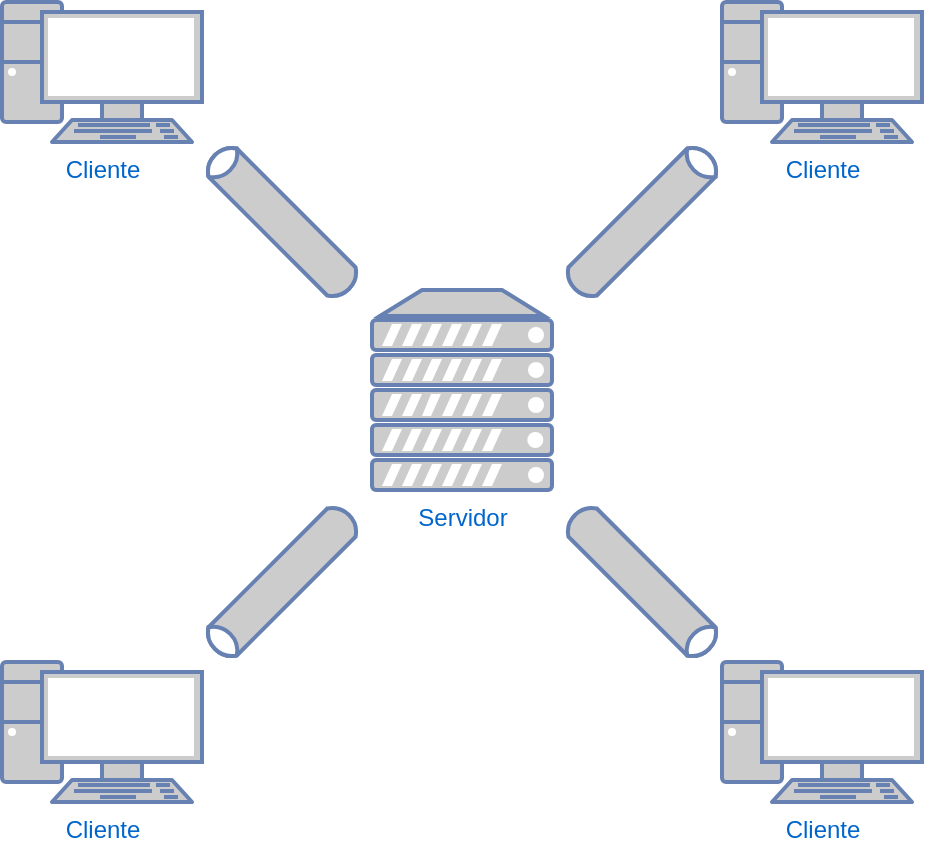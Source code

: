 <mxfile version="24.4.0" type="device" pages="4">
  <diagram name="Cliente-Servidor" id="bl3GloFAKHlugkBXQMrW">
    <mxGraphModel dx="1434" dy="854" grid="1" gridSize="10" guides="1" tooltips="1" connect="1" arrows="1" fold="1" page="1" pageScale="1" pageWidth="1169" pageHeight="827" background="none" math="0" shadow="0">
      <root>
        <mxCell id="WLNI45FsDhCm8l0HEajY-0" />
        <mxCell id="WLNI45FsDhCm8l0HEajY-1" parent="WLNI45FsDhCm8l0HEajY-0" />
        <mxCell id="WLNI45FsDhCm8l0HEajY-2" value="Servidor" style="fontColor=#0066CC;verticalAlign=top;verticalLabelPosition=bottom;labelPosition=center;align=center;html=1;outlineConnect=0;fillColor=#CCCCCC;strokeColor=#6881B3;gradientColor=none;gradientDirection=north;strokeWidth=2;shape=mxgraph.networks.server;" parent="WLNI45FsDhCm8l0HEajY-1" vertex="1">
          <mxGeometry x="535" y="314" width="90" height="100" as="geometry" />
        </mxCell>
        <mxCell id="WLNI45FsDhCm8l0HEajY-3" value="Cliente" style="fontColor=#0066CC;verticalAlign=top;verticalLabelPosition=bottom;labelPosition=center;align=center;html=1;outlineConnect=0;fillColor=#CCCCCC;strokeColor=#6881B3;gradientColor=none;gradientDirection=north;strokeWidth=2;shape=mxgraph.networks.pc;" parent="WLNI45FsDhCm8l0HEajY-1" vertex="1">
          <mxGeometry x="710" y="170" width="100" height="70" as="geometry" />
        </mxCell>
        <mxCell id="WLNI45FsDhCm8l0HEajY-4" value="Cliente" style="fontColor=#0066CC;verticalAlign=top;verticalLabelPosition=bottom;labelPosition=center;align=center;html=1;outlineConnect=0;fillColor=#CCCCCC;strokeColor=#6881B3;gradientColor=none;gradientDirection=north;strokeWidth=2;shape=mxgraph.networks.pc;" parent="WLNI45FsDhCm8l0HEajY-1" vertex="1">
          <mxGeometry x="350" y="170" width="100" height="70" as="geometry" />
        </mxCell>
        <mxCell id="WLNI45FsDhCm8l0HEajY-5" value="Cliente" style="fontColor=#0066CC;verticalAlign=top;verticalLabelPosition=bottom;labelPosition=center;align=center;html=1;outlineConnect=0;fillColor=#CCCCCC;strokeColor=#6881B3;gradientColor=none;gradientDirection=north;strokeWidth=2;shape=mxgraph.networks.pc;" parent="WLNI45FsDhCm8l0HEajY-1" vertex="1">
          <mxGeometry x="710" y="500" width="100" height="70" as="geometry" />
        </mxCell>
        <mxCell id="WLNI45FsDhCm8l0HEajY-6" value="Cliente" style="fontColor=#0066CC;verticalAlign=top;verticalLabelPosition=bottom;labelPosition=center;align=center;html=1;outlineConnect=0;fillColor=#CCCCCC;strokeColor=#6881B3;gradientColor=none;gradientDirection=north;strokeWidth=2;shape=mxgraph.networks.pc;" parent="WLNI45FsDhCm8l0HEajY-1" vertex="1">
          <mxGeometry x="350" y="500" width="100" height="70" as="geometry" />
        </mxCell>
        <mxCell id="IdTYH2fbLtj5Sg8_KFui-4" value="" style="html=1;outlineConnect=0;fillColor=#CCCCCC;strokeColor=#6881B3;gradientColor=none;gradientDirection=north;strokeWidth=2;shape=mxgraph.networks.bus;gradientColor=none;gradientDirection=north;fontColor=#ffffff;perimeter=backbonePerimeter;backboneSize=20;rotation=45;" parent="WLNI45FsDhCm8l0HEajY-1" vertex="1">
          <mxGeometry x="620" y="450" width="100" height="20" as="geometry" />
        </mxCell>
        <mxCell id="IdTYH2fbLtj5Sg8_KFui-9" value="" style="html=1;outlineConnect=0;fillColor=#CCCCCC;strokeColor=#6881B3;gradientColor=none;gradientDirection=north;strokeWidth=2;shape=mxgraph.networks.bus;gradientColor=none;gradientDirection=north;fontColor=#ffffff;perimeter=backbonePerimeter;backboneSize=20;rotation=-135;" parent="WLNI45FsDhCm8l0HEajY-1" vertex="1">
          <mxGeometry x="440" y="270" width="100" height="20" as="geometry" />
        </mxCell>
        <mxCell id="IdTYH2fbLtj5Sg8_KFui-10" value="" style="html=1;outlineConnect=0;fillColor=#CCCCCC;strokeColor=#6881B3;gradientColor=none;gradientDirection=north;strokeWidth=2;shape=mxgraph.networks.bus;gradientColor=none;gradientDirection=north;fontColor=#ffffff;perimeter=backbonePerimeter;backboneSize=20;rotation=-225;" parent="WLNI45FsDhCm8l0HEajY-1" vertex="1">
          <mxGeometry x="440" y="450" width="100" height="20" as="geometry" />
        </mxCell>
        <mxCell id="IdTYH2fbLtj5Sg8_KFui-11" value="" style="html=1;outlineConnect=0;fillColor=#CCCCCC;strokeColor=#6881B3;gradientColor=none;gradientDirection=north;strokeWidth=2;shape=mxgraph.networks.bus;gradientColor=none;gradientDirection=north;fontColor=#ffffff;perimeter=backbonePerimeter;backboneSize=20;rotation=-45;" parent="WLNI45FsDhCm8l0HEajY-1" vertex="1">
          <mxGeometry x="620" y="270" width="100" height="20" as="geometry" />
        </mxCell>
      </root>
    </mxGraphModel>
  </diagram>
  <diagram name="Cliente-Anfitrión" id="1joSGV5UONj89_bOSAYY">
    <mxGraphModel dx="1434" dy="854" grid="1" gridSize="10" guides="1" tooltips="1" connect="1" arrows="1" fold="1" page="1" pageScale="1" pageWidth="1169" pageHeight="827" background="none" math="0" shadow="0">
      <root>
        <mxCell id="afIfJ1lj1TSYqqRZopNf-0" />
        <mxCell id="afIfJ1lj1TSYqqRZopNf-1" parent="afIfJ1lj1TSYqqRZopNf-0" />
        <mxCell id="afIfJ1lj1TSYqqRZopNf-3" value="Cliente" style="fontColor=#0066CC;verticalAlign=top;verticalLabelPosition=bottom;labelPosition=center;align=center;html=1;outlineConnect=0;fillColor=#CCCCCC;strokeColor=#6881B3;gradientColor=none;gradientDirection=north;strokeWidth=2;shape=mxgraph.networks.pc;" vertex="1" parent="afIfJ1lj1TSYqqRZopNf-1">
          <mxGeometry x="710" y="170" width="100" height="70" as="geometry" />
        </mxCell>
        <mxCell id="afIfJ1lj1TSYqqRZopNf-4" value="Cliente" style="fontColor=#0066CC;verticalAlign=top;verticalLabelPosition=bottom;labelPosition=center;align=center;html=1;outlineConnect=0;fillColor=#CCCCCC;strokeColor=#6881B3;gradientColor=none;gradientDirection=north;strokeWidth=2;shape=mxgraph.networks.pc;" vertex="1" parent="afIfJ1lj1TSYqqRZopNf-1">
          <mxGeometry x="350" y="170" width="100" height="70" as="geometry" />
        </mxCell>
        <mxCell id="afIfJ1lj1TSYqqRZopNf-5" value="Cliente" style="fontColor=#0066CC;verticalAlign=top;verticalLabelPosition=bottom;labelPosition=center;align=center;html=1;outlineConnect=0;fillColor=#CCCCCC;strokeColor=#6881B3;gradientColor=none;gradientDirection=north;strokeWidth=2;shape=mxgraph.networks.pc;" vertex="1" parent="afIfJ1lj1TSYqqRZopNf-1">
          <mxGeometry x="710" y="500" width="100" height="70" as="geometry" />
        </mxCell>
        <mxCell id="afIfJ1lj1TSYqqRZopNf-6" value="Cliente" style="fontColor=#0066CC;verticalAlign=top;verticalLabelPosition=bottom;labelPosition=center;align=center;html=1;outlineConnect=0;fillColor=#CCCCCC;strokeColor=#6881B3;gradientColor=none;gradientDirection=north;strokeWidth=2;shape=mxgraph.networks.pc;" vertex="1" parent="afIfJ1lj1TSYqqRZopNf-1">
          <mxGeometry x="350" y="500" width="100" height="70" as="geometry" />
        </mxCell>
        <mxCell id="afIfJ1lj1TSYqqRZopNf-7" value="" style="html=1;outlineConnect=0;fillColor=#CCCCCC;strokeColor=#6881B3;gradientColor=none;gradientDirection=north;strokeWidth=2;shape=mxgraph.networks.bus;gradientColor=none;gradientDirection=north;fontColor=#ffffff;perimeter=backbonePerimeter;backboneSize=20;rotation=45;" vertex="1" parent="afIfJ1lj1TSYqqRZopNf-1">
          <mxGeometry x="620" y="450" width="100" height="20" as="geometry" />
        </mxCell>
        <mxCell id="afIfJ1lj1TSYqqRZopNf-8" value="" style="html=1;outlineConnect=0;fillColor=#CCCCCC;strokeColor=#6881B3;gradientColor=none;gradientDirection=north;strokeWidth=2;shape=mxgraph.networks.bus;gradientColor=none;gradientDirection=north;fontColor=#ffffff;perimeter=backbonePerimeter;backboneSize=20;rotation=-135;" vertex="1" parent="afIfJ1lj1TSYqqRZopNf-1">
          <mxGeometry x="440" y="270" width="100" height="20" as="geometry" />
        </mxCell>
        <mxCell id="afIfJ1lj1TSYqqRZopNf-9" value="" style="html=1;outlineConnect=0;fillColor=#CCCCCC;strokeColor=#6881B3;gradientColor=none;gradientDirection=north;strokeWidth=2;shape=mxgraph.networks.bus;gradientColor=none;gradientDirection=north;fontColor=#ffffff;perimeter=backbonePerimeter;backboneSize=20;rotation=-225;" vertex="1" parent="afIfJ1lj1TSYqqRZopNf-1">
          <mxGeometry x="440" y="450" width="100" height="20" as="geometry" />
        </mxCell>
        <mxCell id="afIfJ1lj1TSYqqRZopNf-10" value="" style="html=1;outlineConnect=0;fillColor=#CCCCCC;strokeColor=#6881B3;gradientColor=none;gradientDirection=north;strokeWidth=2;shape=mxgraph.networks.bus;gradientColor=none;gradientDirection=north;fontColor=#ffffff;perimeter=backbonePerimeter;backboneSize=20;rotation=-45;" vertex="1" parent="afIfJ1lj1TSYqqRZopNf-1">
          <mxGeometry x="620" y="270" width="100" height="20" as="geometry" />
        </mxCell>
        <mxCell id="XRGMbQCYSftJH6n1WBYn-0" value="Anfitrión" style="fontColor=#0066CC;verticalAlign=top;verticalLabelPosition=bottom;labelPosition=center;align=center;html=1;outlineConnect=0;fillColor=#CCCCCC;strokeColor=#6881B3;gradientColor=none;gradientDirection=north;strokeWidth=2;shape=mxgraph.networks.pc;" vertex="1" parent="afIfJ1lj1TSYqqRZopNf-1">
          <mxGeometry x="530" y="340" width="100" height="70" as="geometry" />
        </mxCell>
      </root>
    </mxGraphModel>
  </diagram>
  <diagram name="P2P" id="FTwLOwkGT-uHop1dzHVv">
    <mxGraphModel dx="1434" dy="854" grid="1" gridSize="10" guides="1" tooltips="1" connect="1" arrows="1" fold="1" page="1" pageScale="1" pageWidth="1169" pageHeight="827" background="none" math="0" shadow="0">
      <root>
        <mxCell id="zL8vlxkONCuxfVA9Kz3z-0" />
        <mxCell id="zL8vlxkONCuxfVA9Kz3z-1" parent="zL8vlxkONCuxfVA9Kz3z-0" />
        <mxCell id="zL8vlxkONCuxfVA9Kz3z-2" value="&lt;i&gt;peer&lt;/i&gt;" style="fontColor=#0066CC;verticalAlign=top;verticalLabelPosition=bottom;labelPosition=center;align=center;html=1;outlineConnect=0;fillColor=#CCCCCC;strokeColor=#6881B3;gradientColor=none;gradientDirection=north;strokeWidth=2;shape=mxgraph.networks.pc;" parent="zL8vlxkONCuxfVA9Kz3z-1" vertex="1">
          <mxGeometry x="710" y="170" width="100" height="70" as="geometry" />
        </mxCell>
        <mxCell id="zL8vlxkONCuxfVA9Kz3z-3" value="&lt;i&gt;peer&lt;/i&gt;" style="fontColor=#0066CC;verticalAlign=top;verticalLabelPosition=bottom;labelPosition=center;align=center;html=1;outlineConnect=0;fillColor=#CCCCCC;strokeColor=#6881B3;gradientColor=none;gradientDirection=north;strokeWidth=2;shape=mxgraph.networks.pc;" parent="zL8vlxkONCuxfVA9Kz3z-1" vertex="1">
          <mxGeometry x="350" y="170" width="100" height="70" as="geometry" />
        </mxCell>
        <mxCell id="zL8vlxkONCuxfVA9Kz3z-4" value="&lt;i&gt;peer&lt;/i&gt;" style="fontColor=#0066CC;verticalAlign=top;verticalLabelPosition=bottom;labelPosition=center;align=center;html=1;outlineConnect=0;fillColor=#CCCCCC;strokeColor=#6881B3;gradientColor=none;gradientDirection=north;strokeWidth=2;shape=mxgraph.networks.pc;" parent="zL8vlxkONCuxfVA9Kz3z-1" vertex="1">
          <mxGeometry x="710" y="500" width="100" height="70" as="geometry" />
        </mxCell>
        <mxCell id="zL8vlxkONCuxfVA9Kz3z-5" value="&lt;i&gt;peer&lt;/i&gt;" style="fontColor=#0066CC;verticalAlign=top;verticalLabelPosition=bottom;labelPosition=center;align=center;html=1;outlineConnect=0;fillColor=#CCCCCC;strokeColor=#6881B3;gradientColor=none;gradientDirection=north;strokeWidth=2;shape=mxgraph.networks.pc;" parent="zL8vlxkONCuxfVA9Kz3z-1" vertex="1">
          <mxGeometry x="350" y="500" width="100" height="70" as="geometry" />
        </mxCell>
        <mxCell id="zL8vlxkONCuxfVA9Kz3z-7" value="" style="html=1;outlineConnect=0;fillColor=#CCCCCC;strokeColor=#6881B3;gradientColor=none;gradientDirection=north;strokeWidth=2;shape=mxgraph.networks.bus;gradientColor=none;gradientDirection=north;fontColor=#ffffff;perimeter=backbonePerimeter;backboneSize=20;rotation=-135;" parent="zL8vlxkONCuxfVA9Kz3z-1" vertex="1">
          <mxGeometry x="430.49" y="292.98" width="164.97" height="20" as="geometry" />
        </mxCell>
        <mxCell id="hi9TpJVwrmgHjp-OqtL1-9" value="" style="html=1;outlineConnect=0;fillColor=#CCCCCC;strokeColor=#6881B3;gradientColor=none;gradientDirection=north;strokeWidth=2;shape=mxgraph.networks.bus;gradientColor=none;gradientDirection=north;fontColor=#ffffff;perimeter=backbonePerimeter;backboneSize=20;rotation=-225;" parent="zL8vlxkONCuxfVA9Kz3z-1" vertex="1">
          <mxGeometry x="430.49" y="429.44" width="164.97" height="20" as="geometry" />
        </mxCell>
        <mxCell id="hi9TpJVwrmgHjp-OqtL1-10" value="" style="html=1;outlineConnect=0;fillColor=#CCCCCC;strokeColor=#6881B3;gradientColor=none;gradientDirection=north;strokeWidth=2;shape=mxgraph.networks.bus;gradientColor=none;gradientDirection=north;fontColor=#ffffff;perimeter=backbonePerimeter;backboneSize=20;rotation=45;" parent="zL8vlxkONCuxfVA9Kz3z-1" vertex="1">
          <mxGeometry x="572.2" y="428.49" width="167.68" height="20" as="geometry" />
        </mxCell>
        <mxCell id="hi9TpJVwrmgHjp-OqtL1-11" value="" style="html=1;outlineConnect=0;fillColor=#CCCCCC;strokeColor=#6881B3;gradientColor=none;gradientDirection=north;strokeWidth=2;shape=mxgraph.networks.bus;gradientColor=none;gradientDirection=north;fontColor=#ffffff;perimeter=backbonePerimeter;backboneSize=20;rotation=-45;" parent="zL8vlxkONCuxfVA9Kz3z-1" vertex="1">
          <mxGeometry x="572.2" y="293.93" width="167.68" height="20" as="geometry" />
        </mxCell>
        <mxCell id="LZ5_Hu4AcB6VqohMq5i9-0" value="" style="html=1;fillColor=#CCCCCC;strokeColor=#6881B3;shape=ellipse;perimeter=ellipsePerimeter;gradientColor=none;gradientDirection=north;fontColor=#ffffff;strokeWidth=2;" parent="zL8vlxkONCuxfVA9Kz3z-1" vertex="1">
          <mxGeometry x="560" y="345" width="50" height="50" as="geometry" />
        </mxCell>
        <mxCell id="C030h5PG-JmqYGk9I6J2-0" value="" style="html=1;outlineConnect=0;fillColor=#CCCCCC;strokeColor=#6881B3;gradientColor=none;gradientDirection=north;strokeWidth=2;shape=mxgraph.networks.bus;gradientColor=none;gradientDirection=north;fontColor=#ffffff;perimeter=backbonePerimeter;backboneSize=20;" parent="zL8vlxkONCuxfVA9Kz3z-1" vertex="1">
          <mxGeometry x="460" y="195" width="240" height="20" as="geometry" />
        </mxCell>
        <mxCell id="C030h5PG-JmqYGk9I6J2-1" value="" style="html=1;outlineConnect=0;fillColor=#CCCCCC;strokeColor=#6881B3;gradientColor=none;gradientDirection=north;strokeWidth=2;shape=mxgraph.networks.bus;gradientColor=none;gradientDirection=north;fontColor=#ffffff;perimeter=backbonePerimeter;backboneSize=20;rotation=-180;" parent="zL8vlxkONCuxfVA9Kz3z-1" vertex="1">
          <mxGeometry x="460" y="525" width="240" height="20" as="geometry" />
        </mxCell>
        <mxCell id="C030h5PG-JmqYGk9I6J2-2" value="" style="html=1;outlineConnect=0;fillColor=#CCCCCC;strokeColor=#6881B3;gradientColor=none;gradientDirection=north;strokeWidth=2;shape=mxgraph.networks.bus;gradientColor=none;gradientDirection=north;fontColor=#ffffff;perimeter=backbonePerimeter;backboneSize=20;rotation=90;" parent="zL8vlxkONCuxfVA9Kz3z-1" vertex="1">
          <mxGeometry x="650" y="370" width="240" height="20" as="geometry" />
        </mxCell>
        <mxCell id="C030h5PG-JmqYGk9I6J2-3" value="" style="html=1;outlineConnect=0;fillColor=#CCCCCC;strokeColor=#6881B3;gradientColor=none;gradientDirection=north;strokeWidth=2;shape=mxgraph.networks.bus;gradientColor=none;gradientDirection=north;fontColor=#ffffff;perimeter=backbonePerimeter;backboneSize=20;rotation=-90;" parent="zL8vlxkONCuxfVA9Kz3z-1" vertex="1">
          <mxGeometry x="290" y="370" width="240" height="20" as="geometry" />
        </mxCell>
      </root>
    </mxGraphModel>
  </diagram>
  <diagram id="HiuJwdzvkVWsAYRz-8Vi" name="Autoridad Distribuida">
    <mxGraphModel dx="1434" dy="854" grid="1" gridSize="10" guides="1" tooltips="1" connect="1" arrows="1" fold="1" page="1" pageScale="1" pageWidth="827" pageHeight="1169" math="0" shadow="0">
      <root>
        <mxCell id="0" />
        <mxCell id="1" parent="0" />
        <mxCell id="SoHvuOPDEqQczcB_Cx5B-2" value="Servicio de Autoridad Distribuida" style="fontColor=#0066CC;verticalAlign=top;verticalLabelPosition=bottom;labelPosition=center;align=center;html=1;outlineConnect=0;fillColor=#CCCCCC;strokeColor=#6881B3;gradientColor=none;gradientDirection=north;strokeWidth=2;shape=mxgraph.networks.load_balancer;" vertex="1" parent="1">
          <mxGeometry x="364" y="180" width="100" height="30" as="geometry" />
        </mxCell>
        <mxCell id="SoHvuOPDEqQczcB_Cx5B-4" value="Cliente" style="fontColor=#0066CC;verticalAlign=top;verticalLabelPosition=bottom;labelPosition=center;align=center;html=1;outlineConnect=0;fillColor=#CCCCCC;strokeColor=#6881B3;gradientColor=none;gradientDirection=north;strokeWidth=2;shape=mxgraph.networks.pc;" vertex="1" parent="1">
          <mxGeometry x="150" y="390" width="100" height="70" as="geometry" />
        </mxCell>
        <mxCell id="SoHvuOPDEqQczcB_Cx5B-5" value="Cliente&lt;br&gt;&lt;b&gt;Propietario de la sesión&lt;/b&gt;" style="fontColor=#0066CC;verticalAlign=top;verticalLabelPosition=bottom;labelPosition=center;align=center;html=1;outlineConnect=0;fillColor=#CCCCCC;strokeColor=#6881B3;gradientColor=none;gradientDirection=north;strokeWidth=2;shape=mxgraph.networks.pc;" vertex="1" parent="1">
          <mxGeometry x="364" y="490" width="100" height="70" as="geometry" />
        </mxCell>
        <mxCell id="SoHvuOPDEqQczcB_Cx5B-6" value="Cliente" style="fontColor=#0066CC;verticalAlign=top;verticalLabelPosition=bottom;labelPosition=center;align=center;html=1;outlineConnect=0;fillColor=#CCCCCC;strokeColor=#6881B3;gradientColor=none;gradientDirection=north;strokeWidth=2;shape=mxgraph.networks.pc;" vertex="1" parent="1">
          <mxGeometry x="570" y="390" width="100" height="70" as="geometry" />
        </mxCell>
        <mxCell id="SoHvuOPDEqQczcB_Cx5B-7" value="" style="html=1;outlineConnect=0;fillColor=#CCCCCC;strokeColor=#6881B3;gradientColor=none;gradientDirection=north;strokeWidth=2;shape=mxgraph.networks.bus;gradientColor=none;gradientDirection=north;fontColor=#ffffff;perimeter=backbonePerimeter;backboneSize=20;rotation=-90;" vertex="1" parent="1">
          <mxGeometry x="297" y="347" width="234" height="20" as="geometry" />
        </mxCell>
        <mxCell id="SoHvuOPDEqQczcB_Cx5B-9" value="&lt;div&gt;&lt;br&gt;&lt;/div&gt;&lt;div&gt;&lt;br&gt;&lt;/div&gt;" style="html=1;outlineConnect=0;fillColor=#CCCCCC;strokeColor=#6881B3;gradientColor=none;gradientDirection=north;strokeWidth=2;shape=mxgraph.networks.bus;gradientColor=none;gradientDirection=north;fontColor=#ffffff;perimeter=backbonePerimeter;backboneSize=20;rotation=-45;" vertex="1" parent="1">
          <mxGeometry x="210" y="300" width="184" height="20" as="geometry" />
        </mxCell>
        <mxCell id="SoHvuOPDEqQczcB_Cx5B-10" value="&lt;div&gt;&lt;br&gt;&lt;/div&gt;&lt;div&gt;&lt;br&gt;&lt;/div&gt;" style="html=1;outlineConnect=0;fillColor=#CCCCCC;strokeColor=#6881B3;gradientColor=none;gradientDirection=north;strokeWidth=2;shape=mxgraph.networks.bus;gradientColor=none;gradientDirection=north;fontColor=#ffffff;perimeter=backbonePerimeter;backboneSize=20;rotation=-135;" vertex="1" parent="1">
          <mxGeometry x="430" y="300" width="184" height="20" as="geometry" />
        </mxCell>
      </root>
    </mxGraphModel>
  </diagram>
</mxfile>
